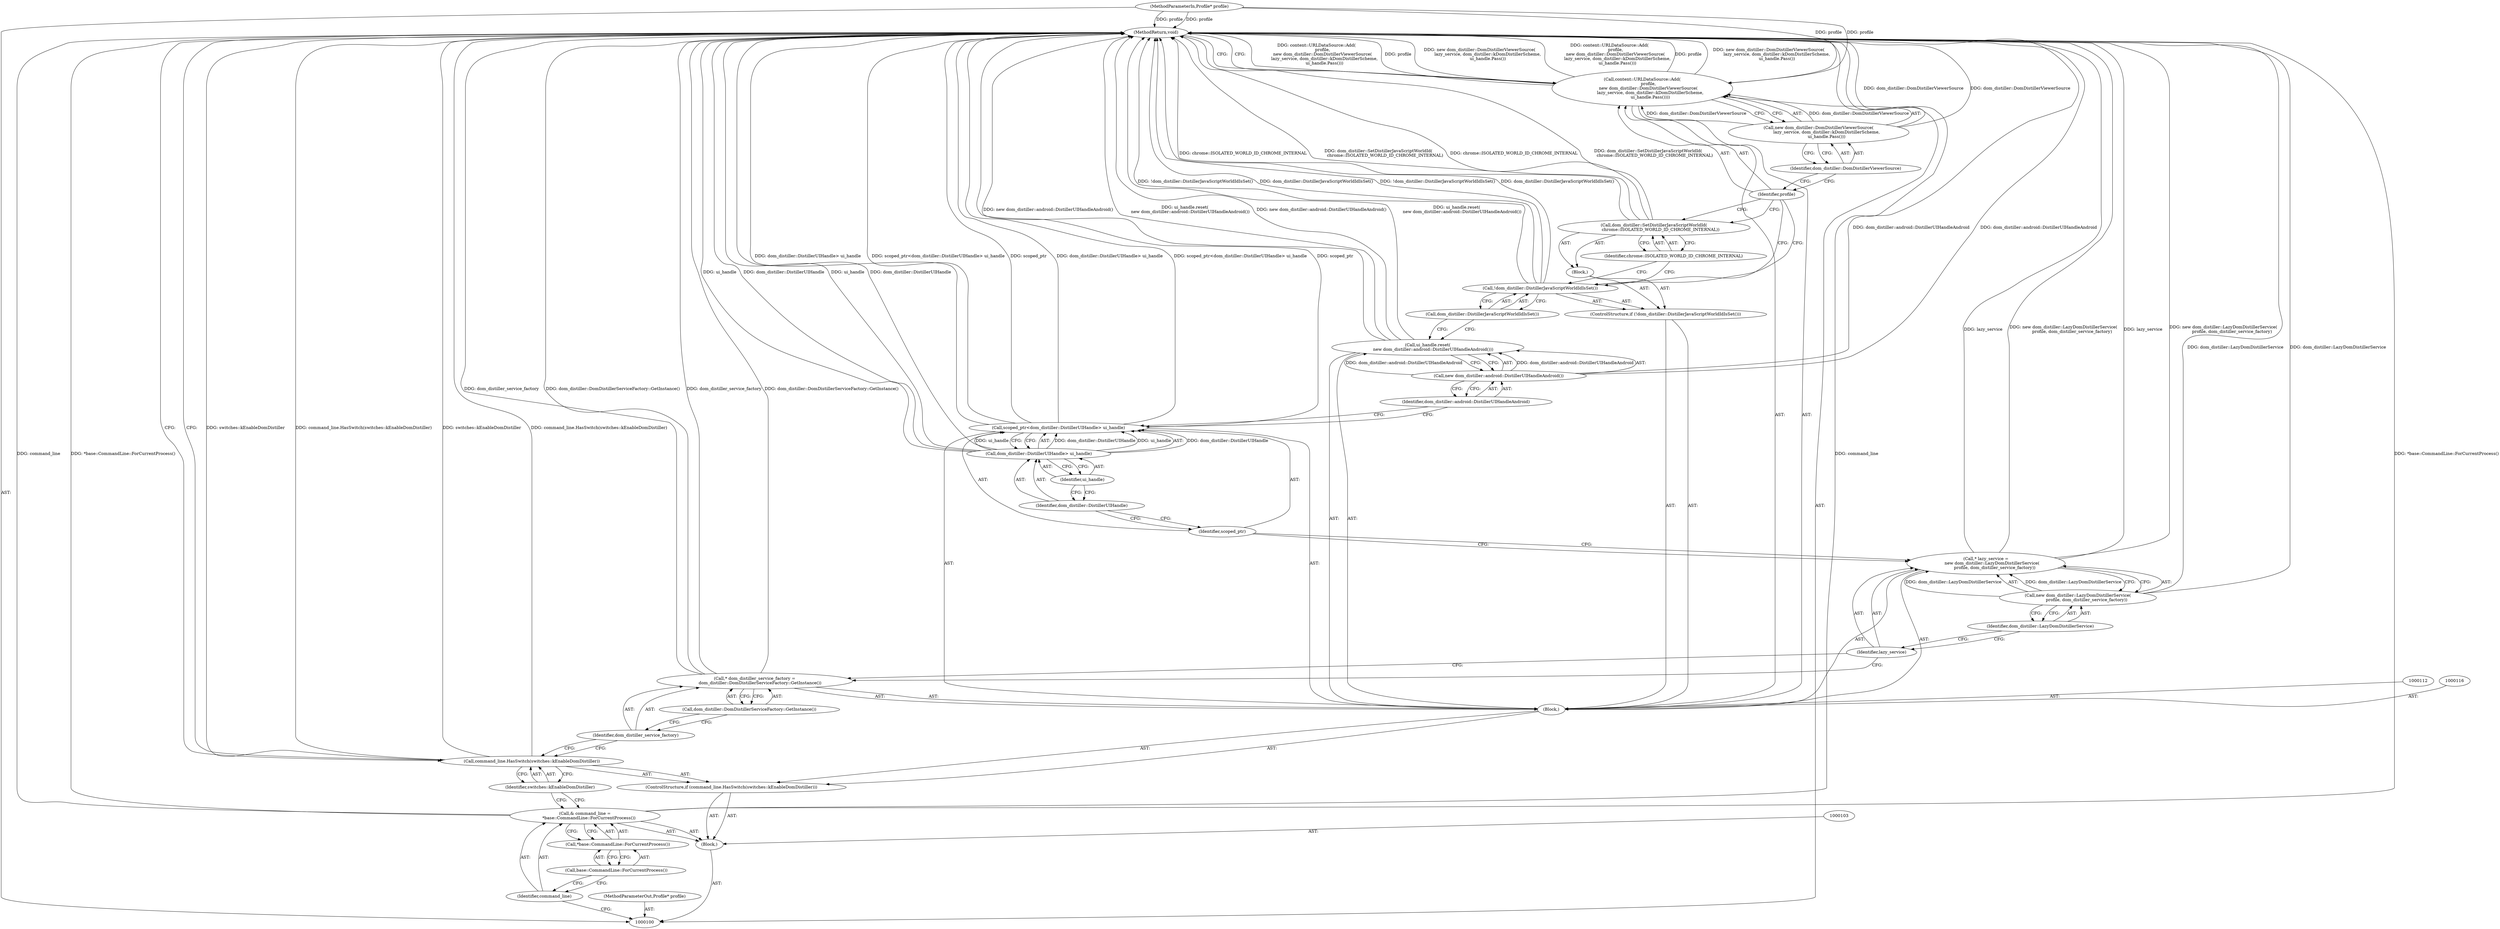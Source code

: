 digraph "0_Chrome_dcd10462fb49c72544719c490238f3a35edf3fc6_1" {
"1000139" [label="(MethodReturn,void)"];
"1000101" [label="(MethodParameterIn,Profile* profile)"];
"1000200" [label="(MethodParameterOut,Profile* profile)"];
"1000102" [label="(Block,)"];
"1000123" [label="(Call,dom_distiller::DistillerUIHandle> ui_handle)"];
"1000124" [label="(Identifier,dom_distiller::DistillerUIHandle)"];
"1000121" [label="(Call,scoped_ptr<dom_distiller::DistillerUIHandle> ui_handle)"];
"1000122" [label="(Identifier,scoped_ptr)"];
"1000125" [label="(Identifier,ui_handle)"];
"1000126" [label="(Call,ui_handle.reset(\n        new dom_distiller::android::DistillerUIHandleAndroid()))"];
"1000128" [label="(Identifier,dom_distiller::android::DistillerUIHandleAndroid)"];
"1000127" [label="(Call,new dom_distiller::android::DistillerUIHandleAndroid())"];
"1000129" [label="(ControlStructure,if (!dom_distiller::DistillerJavaScriptWorldIdIsSet()))"];
"1000132" [label="(Block,)"];
"1000130" [label="(Call,!dom_distiller::DistillerJavaScriptWorldIdIsSet())"];
"1000131" [label="(Call,dom_distiller::DistillerJavaScriptWorldIdIsSet())"];
"1000133" [label="(Call,dom_distiller::SetDistillerJavaScriptWorldId(\n          chrome::ISOLATED_WORLD_ID_CHROME_INTERNAL))"];
"1000134" [label="(Identifier,chrome::ISOLATED_WORLD_ID_CHROME_INTERNAL)"];
"1000104" [label="(Call,& command_line =\n      *base::CommandLine::ForCurrentProcess())"];
"1000105" [label="(Identifier,command_line)"];
"1000135" [label="(Call,content::URLDataSource::Add(\n         profile,\n         new dom_distiller::DomDistillerViewerSource(\n            lazy_service, dom_distiller::kDomDistillerScheme,\n            ui_handle.Pass())))"];
"1000136" [label="(Identifier,profile)"];
"1000138" [label="(Identifier,dom_distiller::DomDistillerViewerSource)"];
"1000137" [label="(Call,new dom_distiller::DomDistillerViewerSource(\n            lazy_service, dom_distiller::kDomDistillerScheme,\n            ui_handle.Pass()))"];
"1000106" [label="(Call,*base::CommandLine::ForCurrentProcess())"];
"1000107" [label="(Call,base::CommandLine::ForCurrentProcess())"];
"1000108" [label="(ControlStructure,if (command_line.HasSwitch(switches::kEnableDomDistiller)))"];
"1000110" [label="(Identifier,switches::kEnableDomDistiller)"];
"1000109" [label="(Call,command_line.HasSwitch(switches::kEnableDomDistiller))"];
"1000113" [label="(Call,* dom_distiller_service_factory =\n        dom_distiller::DomDistillerServiceFactory::GetInstance())"];
"1000114" [label="(Identifier,dom_distiller_service_factory)"];
"1000115" [label="(Call,dom_distiller::DomDistillerServiceFactory::GetInstance())"];
"1000117" [label="(Call,* lazy_service =\n         new dom_distiller::LazyDomDistillerService(\n             profile, dom_distiller_service_factory))"];
"1000118" [label="(Identifier,lazy_service)"];
"1000111" [label="(Block,)"];
"1000120" [label="(Identifier,dom_distiller::LazyDomDistillerService)"];
"1000119" [label="(Call,new dom_distiller::LazyDomDistillerService(\n             profile, dom_distiller_service_factory))"];
"1000139" -> "1000100"  [label="AST: "];
"1000139" -> "1000135"  [label="CFG: "];
"1000139" -> "1000109"  [label="CFG: "];
"1000123" -> "1000139"  [label="DDG: ui_handle"];
"1000123" -> "1000139"  [label="DDG: dom_distiller::DistillerUIHandle"];
"1000104" -> "1000139"  [label="DDG: command_line"];
"1000104" -> "1000139"  [label="DDG: *base::CommandLine::ForCurrentProcess()"];
"1000113" -> "1000139"  [label="DDG: dom_distiller_service_factory"];
"1000113" -> "1000139"  [label="DDG: dom_distiller::DomDistillerServiceFactory::GetInstance()"];
"1000121" -> "1000139"  [label="DDG: dom_distiller::DistillerUIHandle> ui_handle"];
"1000121" -> "1000139"  [label="DDG: scoped_ptr<dom_distiller::DistillerUIHandle> ui_handle"];
"1000121" -> "1000139"  [label="DDG: scoped_ptr"];
"1000133" -> "1000139"  [label="DDG: chrome::ISOLATED_WORLD_ID_CHROME_INTERNAL"];
"1000133" -> "1000139"  [label="DDG: dom_distiller::SetDistillerJavaScriptWorldId(\n          chrome::ISOLATED_WORLD_ID_CHROME_INTERNAL)"];
"1000126" -> "1000139"  [label="DDG: new dom_distiller::android::DistillerUIHandleAndroid()"];
"1000126" -> "1000139"  [label="DDG: ui_handle.reset(\n        new dom_distiller::android::DistillerUIHandleAndroid())"];
"1000117" -> "1000139"  [label="DDG: lazy_service"];
"1000117" -> "1000139"  [label="DDG: new dom_distiller::LazyDomDistillerService(\n             profile, dom_distiller_service_factory)"];
"1000130" -> "1000139"  [label="DDG: !dom_distiller::DistillerJavaScriptWorldIdIsSet()"];
"1000130" -> "1000139"  [label="DDG: dom_distiller::DistillerJavaScriptWorldIdIsSet()"];
"1000135" -> "1000139"  [label="DDG: content::URLDataSource::Add(\n         profile,\n         new dom_distiller::DomDistillerViewerSource(\n            lazy_service, dom_distiller::kDomDistillerScheme,\n            ui_handle.Pass()))"];
"1000135" -> "1000139"  [label="DDG: profile"];
"1000135" -> "1000139"  [label="DDG: new dom_distiller::DomDistillerViewerSource(\n            lazy_service, dom_distiller::kDomDistillerScheme,\n            ui_handle.Pass())"];
"1000101" -> "1000139"  [label="DDG: profile"];
"1000109" -> "1000139"  [label="DDG: switches::kEnableDomDistiller"];
"1000109" -> "1000139"  [label="DDG: command_line.HasSwitch(switches::kEnableDomDistiller)"];
"1000119" -> "1000139"  [label="DDG: dom_distiller::LazyDomDistillerService"];
"1000127" -> "1000139"  [label="DDG: dom_distiller::android::DistillerUIHandleAndroid"];
"1000137" -> "1000139"  [label="DDG: dom_distiller::DomDistillerViewerSource"];
"1000101" -> "1000100"  [label="AST: "];
"1000101" -> "1000139"  [label="DDG: profile"];
"1000101" -> "1000135"  [label="DDG: profile"];
"1000200" -> "1000100"  [label="AST: "];
"1000102" -> "1000100"  [label="AST: "];
"1000103" -> "1000102"  [label="AST: "];
"1000104" -> "1000102"  [label="AST: "];
"1000108" -> "1000102"  [label="AST: "];
"1000123" -> "1000121"  [label="AST: "];
"1000123" -> "1000125"  [label="CFG: "];
"1000124" -> "1000123"  [label="AST: "];
"1000125" -> "1000123"  [label="AST: "];
"1000121" -> "1000123"  [label="CFG: "];
"1000123" -> "1000139"  [label="DDG: ui_handle"];
"1000123" -> "1000139"  [label="DDG: dom_distiller::DistillerUIHandle"];
"1000123" -> "1000121"  [label="DDG: dom_distiller::DistillerUIHandle"];
"1000123" -> "1000121"  [label="DDG: ui_handle"];
"1000124" -> "1000123"  [label="AST: "];
"1000124" -> "1000122"  [label="CFG: "];
"1000125" -> "1000124"  [label="CFG: "];
"1000121" -> "1000111"  [label="AST: "];
"1000121" -> "1000123"  [label="CFG: "];
"1000122" -> "1000121"  [label="AST: "];
"1000123" -> "1000121"  [label="AST: "];
"1000128" -> "1000121"  [label="CFG: "];
"1000121" -> "1000139"  [label="DDG: dom_distiller::DistillerUIHandle> ui_handle"];
"1000121" -> "1000139"  [label="DDG: scoped_ptr<dom_distiller::DistillerUIHandle> ui_handle"];
"1000121" -> "1000139"  [label="DDG: scoped_ptr"];
"1000123" -> "1000121"  [label="DDG: dom_distiller::DistillerUIHandle"];
"1000123" -> "1000121"  [label="DDG: ui_handle"];
"1000122" -> "1000121"  [label="AST: "];
"1000122" -> "1000117"  [label="CFG: "];
"1000124" -> "1000122"  [label="CFG: "];
"1000125" -> "1000123"  [label="AST: "];
"1000125" -> "1000124"  [label="CFG: "];
"1000123" -> "1000125"  [label="CFG: "];
"1000126" -> "1000111"  [label="AST: "];
"1000126" -> "1000127"  [label="CFG: "];
"1000127" -> "1000126"  [label="AST: "];
"1000131" -> "1000126"  [label="CFG: "];
"1000126" -> "1000139"  [label="DDG: new dom_distiller::android::DistillerUIHandleAndroid()"];
"1000126" -> "1000139"  [label="DDG: ui_handle.reset(\n        new dom_distiller::android::DistillerUIHandleAndroid())"];
"1000127" -> "1000126"  [label="DDG: dom_distiller::android::DistillerUIHandleAndroid"];
"1000128" -> "1000127"  [label="AST: "];
"1000128" -> "1000121"  [label="CFG: "];
"1000127" -> "1000128"  [label="CFG: "];
"1000127" -> "1000126"  [label="AST: "];
"1000127" -> "1000128"  [label="CFG: "];
"1000128" -> "1000127"  [label="AST: "];
"1000126" -> "1000127"  [label="CFG: "];
"1000127" -> "1000139"  [label="DDG: dom_distiller::android::DistillerUIHandleAndroid"];
"1000127" -> "1000126"  [label="DDG: dom_distiller::android::DistillerUIHandleAndroid"];
"1000129" -> "1000111"  [label="AST: "];
"1000130" -> "1000129"  [label="AST: "];
"1000132" -> "1000129"  [label="AST: "];
"1000132" -> "1000129"  [label="AST: "];
"1000133" -> "1000132"  [label="AST: "];
"1000130" -> "1000129"  [label="AST: "];
"1000130" -> "1000131"  [label="CFG: "];
"1000131" -> "1000130"  [label="AST: "];
"1000134" -> "1000130"  [label="CFG: "];
"1000136" -> "1000130"  [label="CFG: "];
"1000130" -> "1000139"  [label="DDG: !dom_distiller::DistillerJavaScriptWorldIdIsSet()"];
"1000130" -> "1000139"  [label="DDG: dom_distiller::DistillerJavaScriptWorldIdIsSet()"];
"1000131" -> "1000130"  [label="AST: "];
"1000131" -> "1000126"  [label="CFG: "];
"1000130" -> "1000131"  [label="CFG: "];
"1000133" -> "1000132"  [label="AST: "];
"1000133" -> "1000134"  [label="CFG: "];
"1000134" -> "1000133"  [label="AST: "];
"1000136" -> "1000133"  [label="CFG: "];
"1000133" -> "1000139"  [label="DDG: chrome::ISOLATED_WORLD_ID_CHROME_INTERNAL"];
"1000133" -> "1000139"  [label="DDG: dom_distiller::SetDistillerJavaScriptWorldId(\n          chrome::ISOLATED_WORLD_ID_CHROME_INTERNAL)"];
"1000134" -> "1000133"  [label="AST: "];
"1000134" -> "1000130"  [label="CFG: "];
"1000133" -> "1000134"  [label="CFG: "];
"1000104" -> "1000102"  [label="AST: "];
"1000104" -> "1000106"  [label="CFG: "];
"1000105" -> "1000104"  [label="AST: "];
"1000106" -> "1000104"  [label="AST: "];
"1000110" -> "1000104"  [label="CFG: "];
"1000104" -> "1000139"  [label="DDG: command_line"];
"1000104" -> "1000139"  [label="DDG: *base::CommandLine::ForCurrentProcess()"];
"1000105" -> "1000104"  [label="AST: "];
"1000105" -> "1000100"  [label="CFG: "];
"1000107" -> "1000105"  [label="CFG: "];
"1000135" -> "1000111"  [label="AST: "];
"1000135" -> "1000137"  [label="CFG: "];
"1000136" -> "1000135"  [label="AST: "];
"1000137" -> "1000135"  [label="AST: "];
"1000139" -> "1000135"  [label="CFG: "];
"1000135" -> "1000139"  [label="DDG: content::URLDataSource::Add(\n         profile,\n         new dom_distiller::DomDistillerViewerSource(\n            lazy_service, dom_distiller::kDomDistillerScheme,\n            ui_handle.Pass()))"];
"1000135" -> "1000139"  [label="DDG: profile"];
"1000135" -> "1000139"  [label="DDG: new dom_distiller::DomDistillerViewerSource(\n            lazy_service, dom_distiller::kDomDistillerScheme,\n            ui_handle.Pass())"];
"1000101" -> "1000135"  [label="DDG: profile"];
"1000137" -> "1000135"  [label="DDG: dom_distiller::DomDistillerViewerSource"];
"1000136" -> "1000135"  [label="AST: "];
"1000136" -> "1000133"  [label="CFG: "];
"1000136" -> "1000130"  [label="CFG: "];
"1000138" -> "1000136"  [label="CFG: "];
"1000138" -> "1000137"  [label="AST: "];
"1000138" -> "1000136"  [label="CFG: "];
"1000137" -> "1000138"  [label="CFG: "];
"1000137" -> "1000135"  [label="AST: "];
"1000137" -> "1000138"  [label="CFG: "];
"1000138" -> "1000137"  [label="AST: "];
"1000135" -> "1000137"  [label="CFG: "];
"1000137" -> "1000139"  [label="DDG: dom_distiller::DomDistillerViewerSource"];
"1000137" -> "1000135"  [label="DDG: dom_distiller::DomDistillerViewerSource"];
"1000106" -> "1000104"  [label="AST: "];
"1000106" -> "1000107"  [label="CFG: "];
"1000107" -> "1000106"  [label="AST: "];
"1000104" -> "1000106"  [label="CFG: "];
"1000107" -> "1000106"  [label="AST: "];
"1000107" -> "1000105"  [label="CFG: "];
"1000106" -> "1000107"  [label="CFG: "];
"1000108" -> "1000102"  [label="AST: "];
"1000109" -> "1000108"  [label="AST: "];
"1000111" -> "1000108"  [label="AST: "];
"1000110" -> "1000109"  [label="AST: "];
"1000110" -> "1000104"  [label="CFG: "];
"1000109" -> "1000110"  [label="CFG: "];
"1000109" -> "1000108"  [label="AST: "];
"1000109" -> "1000110"  [label="CFG: "];
"1000110" -> "1000109"  [label="AST: "];
"1000114" -> "1000109"  [label="CFG: "];
"1000139" -> "1000109"  [label="CFG: "];
"1000109" -> "1000139"  [label="DDG: switches::kEnableDomDistiller"];
"1000109" -> "1000139"  [label="DDG: command_line.HasSwitch(switches::kEnableDomDistiller)"];
"1000113" -> "1000111"  [label="AST: "];
"1000113" -> "1000115"  [label="CFG: "];
"1000114" -> "1000113"  [label="AST: "];
"1000115" -> "1000113"  [label="AST: "];
"1000118" -> "1000113"  [label="CFG: "];
"1000113" -> "1000139"  [label="DDG: dom_distiller_service_factory"];
"1000113" -> "1000139"  [label="DDG: dom_distiller::DomDistillerServiceFactory::GetInstance()"];
"1000114" -> "1000113"  [label="AST: "];
"1000114" -> "1000109"  [label="CFG: "];
"1000115" -> "1000114"  [label="CFG: "];
"1000115" -> "1000113"  [label="AST: "];
"1000115" -> "1000114"  [label="CFG: "];
"1000113" -> "1000115"  [label="CFG: "];
"1000117" -> "1000111"  [label="AST: "];
"1000117" -> "1000119"  [label="CFG: "];
"1000118" -> "1000117"  [label="AST: "];
"1000119" -> "1000117"  [label="AST: "];
"1000122" -> "1000117"  [label="CFG: "];
"1000117" -> "1000139"  [label="DDG: lazy_service"];
"1000117" -> "1000139"  [label="DDG: new dom_distiller::LazyDomDistillerService(\n             profile, dom_distiller_service_factory)"];
"1000119" -> "1000117"  [label="DDG: dom_distiller::LazyDomDistillerService"];
"1000118" -> "1000117"  [label="AST: "];
"1000118" -> "1000113"  [label="CFG: "];
"1000120" -> "1000118"  [label="CFG: "];
"1000111" -> "1000108"  [label="AST: "];
"1000112" -> "1000111"  [label="AST: "];
"1000113" -> "1000111"  [label="AST: "];
"1000116" -> "1000111"  [label="AST: "];
"1000117" -> "1000111"  [label="AST: "];
"1000121" -> "1000111"  [label="AST: "];
"1000126" -> "1000111"  [label="AST: "];
"1000129" -> "1000111"  [label="AST: "];
"1000135" -> "1000111"  [label="AST: "];
"1000120" -> "1000119"  [label="AST: "];
"1000120" -> "1000118"  [label="CFG: "];
"1000119" -> "1000120"  [label="CFG: "];
"1000119" -> "1000117"  [label="AST: "];
"1000119" -> "1000120"  [label="CFG: "];
"1000120" -> "1000119"  [label="AST: "];
"1000117" -> "1000119"  [label="CFG: "];
"1000119" -> "1000139"  [label="DDG: dom_distiller::LazyDomDistillerService"];
"1000119" -> "1000117"  [label="DDG: dom_distiller::LazyDomDistillerService"];
}

